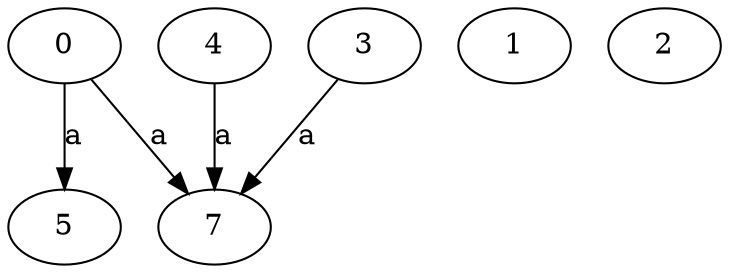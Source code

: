 strict digraph  {
0;
4;
5;
1;
2;
3;
7;
0 -> 5  [label=a];
0 -> 7  [label=a];
4 -> 7  [label=a];
3 -> 7  [label=a];
}
